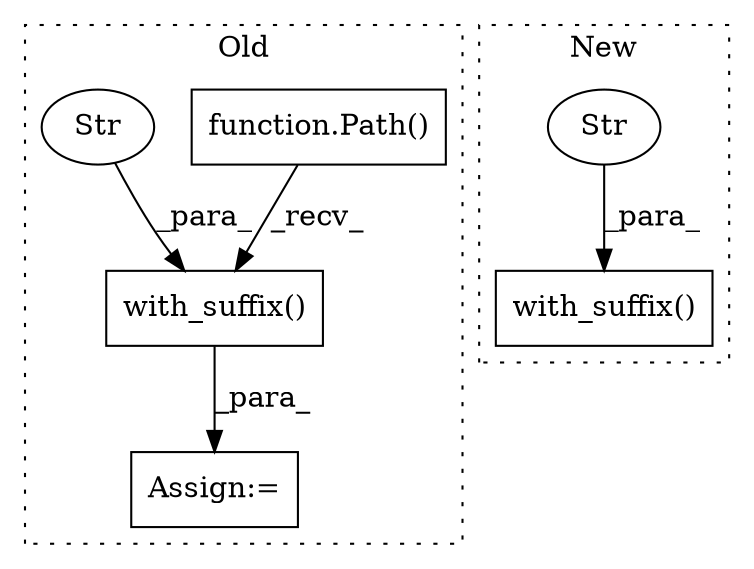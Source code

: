 digraph G {
subgraph cluster0 {
1 [label="function.Path()" a="75" s="1242,1251" l="5,1" shape="box"];
3 [label="with_suffix()" a="75" s="1242,1270" l="23,1" shape="box"];
4 [label="Str" a="66" s="1265" l="5" shape="ellipse"];
6 [label="Assign:=" a="68" s="1239" l="3" shape="box"];
label = "Old";
style="dotted";
}
subgraph cluster1 {
2 [label="with_suffix()" a="75" s="1385,1420" l="30,1" shape="box"];
5 [label="Str" a="66" s="1415" l="5" shape="ellipse"];
label = "New";
style="dotted";
}
1 -> 3 [label="_recv_"];
3 -> 6 [label="_para_"];
4 -> 3 [label="_para_"];
5 -> 2 [label="_para_"];
}